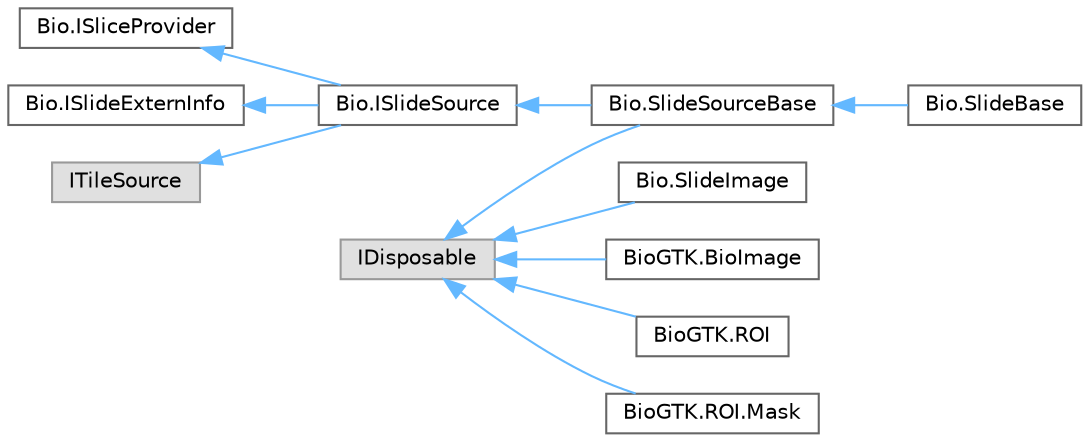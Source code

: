 digraph "Graphical Class Hierarchy"
{
 // LATEX_PDF_SIZE
  bgcolor="transparent";
  edge [fontname=Helvetica,fontsize=10,labelfontname=Helvetica,labelfontsize=10];
  node [fontname=Helvetica,fontsize=10,shape=box,height=0.2,width=0.4];
  rankdir="LR";
  Node0 [id="Node000000",label="IDisposable",height=0.2,width=0.4,color="grey60", fillcolor="#E0E0E0", style="filled",tooltip=" "];
  Node0 -> Node1 [id="edge29_Node000000_Node000001",dir="back",color="steelblue1",style="solid",tooltip=" "];
  Node1 [id="Node000001",label="Bio.SlideImage",height=0.2,width=0.4,color="grey40", fillcolor="white", style="filled",URL="$class_bio_1_1_slide_image.html",tooltip="openslide wrapper"];
  Node0 -> Node2 [id="edge30_Node000000_Node000002",dir="back",color="steelblue1",style="solid",tooltip=" "];
  Node2 [id="Node000002",label="Bio.SlideSourceBase",height=0.2,width=0.4,color="grey40", fillcolor="white", style="filled",URL="$class_bio_1_1_slide_source_base.html",tooltip=" "];
  Node2 -> Node3 [id="edge31_Node000002_Node000003",dir="back",color="steelblue1",style="solid",tooltip=" "];
  Node3 [id="Node000003",label="Bio.SlideBase",height=0.2,width=0.4,color="grey40", fillcolor="white", style="filled",URL="$class_bio_1_1_slide_base.html",tooltip=" "];
  Node0 -> Node8 [id="edge32_Node000000_Node000008",dir="back",color="steelblue1",style="solid",tooltip=" "];
  Node8 [id="Node000008",label="BioGTK.BioImage",height=0.2,width=0.4,color="grey40", fillcolor="white", style="filled",URL="$class_bio_g_t_k_1_1_bio_image.html",tooltip=" "];
  Node0 -> Node9 [id="edge33_Node000000_Node000009",dir="back",color="steelblue1",style="solid",tooltip=" "];
  Node9 [id="Node000009",label="BioGTK.ROI",height=0.2,width=0.4,color="grey40", fillcolor="white", style="filled",URL="$class_bio_g_t_k_1_1_r_o_i.html",tooltip=" "];
  Node0 -> Node10 [id="edge34_Node000000_Node000010",dir="back",color="steelblue1",style="solid",tooltip=" "];
  Node10 [id="Node000010",label="BioGTK.ROI.Mask",height=0.2,width=0.4,color="grey40", fillcolor="white", style="filled",URL="$class_bio_g_t_k_1_1_r_o_i_1_1_mask.html",tooltip="Represents a Mask layer."];
  Node5 [id="Node000005",label="Bio.ISliceProvider",height=0.2,width=0.4,color="grey40", fillcolor="white", style="filled",URL="$interface_bio_1_1_i_slice_provider.html",tooltip=" "];
  Node5 -> Node4 [id="edge35_Node000005_Node000004",dir="back",color="steelblue1",style="solid",tooltip=" "];
  Node4 [id="Node000004",label="Bio.ISlideSource",height=0.2,width=0.4,color="grey40", fillcolor="white", style="filled",URL="$interface_bio_1_1_i_slide_source.html",tooltip=" "];
  Node4 -> Node2 [id="edge36_Node000004_Node000002",dir="back",color="steelblue1",style="solid",tooltip=" "];
  Node6 [id="Node000006",label="Bio.ISlideExternInfo",height=0.2,width=0.4,color="grey40", fillcolor="white", style="filled",URL="$interface_bio_1_1_i_slide_extern_info.html",tooltip=" "];
  Node6 -> Node4 [id="edge37_Node000006_Node000004",dir="back",color="steelblue1",style="solid",tooltip=" "];
  Node7 [id="Node000007",label="ITileSource",height=0.2,width=0.4,color="grey60", fillcolor="#E0E0E0", style="filled",tooltip=" "];
  Node7 -> Node4 [id="edge38_Node000007_Node000004",dir="back",color="steelblue1",style="solid",tooltip=" "];
}
